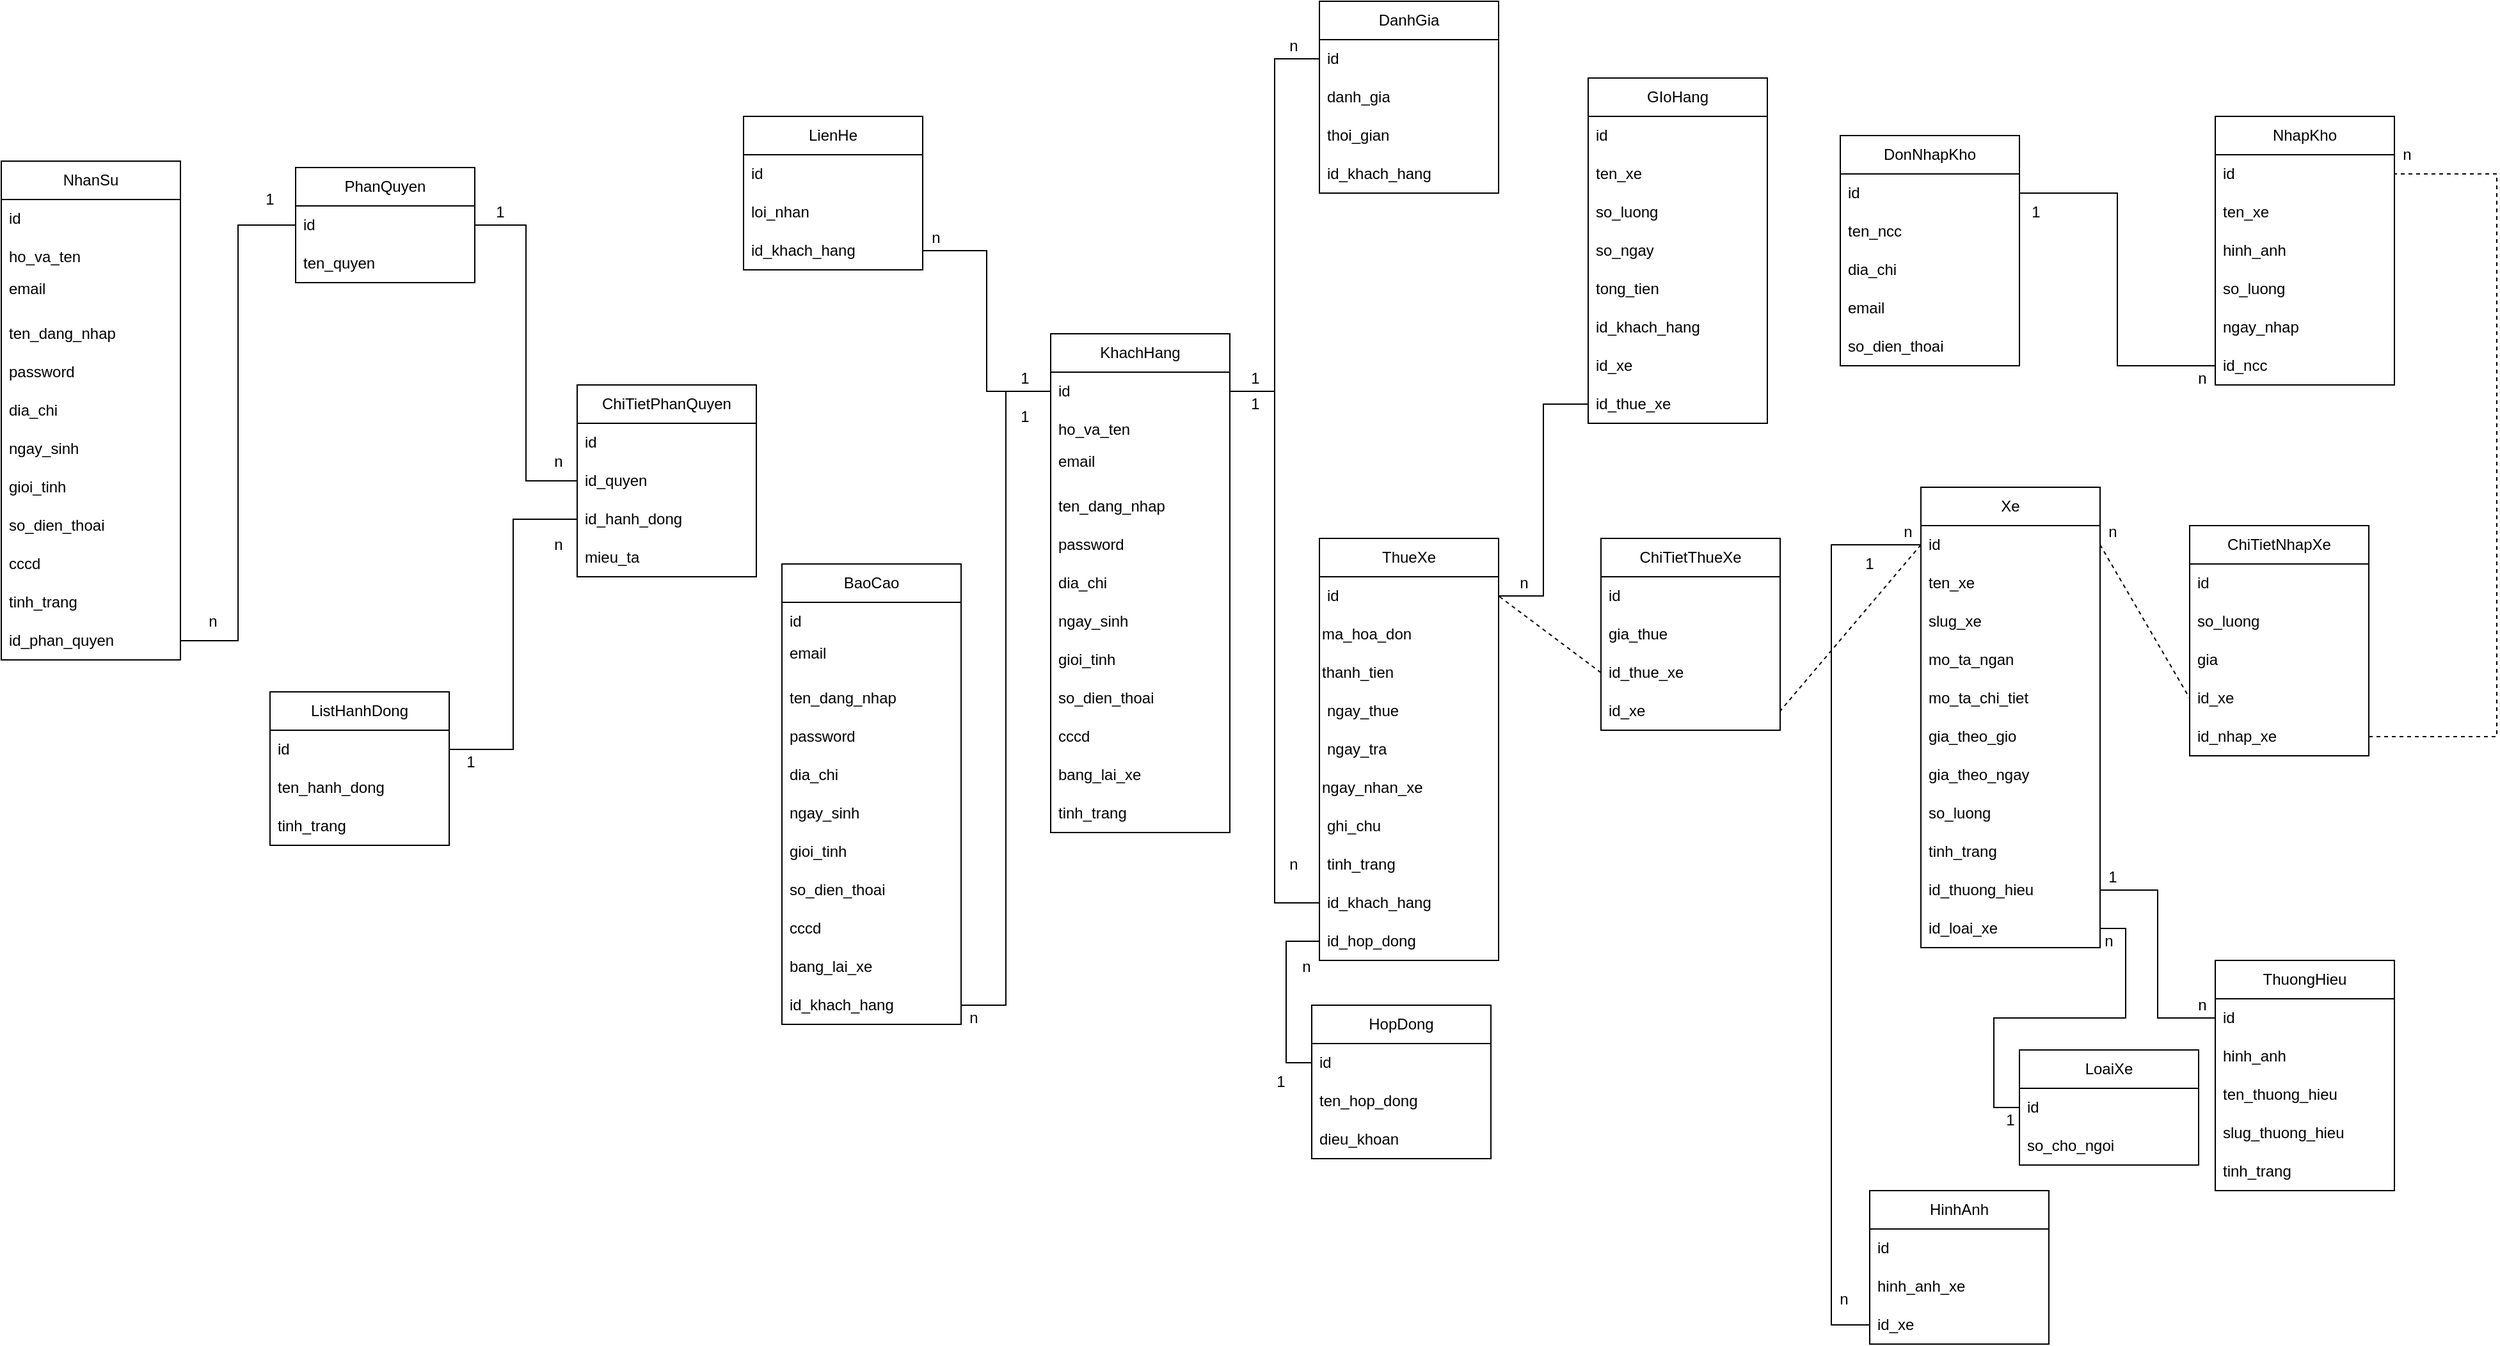 <mxfile version="22.0.0" type="device">
  <diagram name="Page-1" id="PThb6om9Ce-DBLPTSB-A">
    <mxGraphModel dx="2217" dy="1952" grid="1" gridSize="10" guides="1" tooltips="1" connect="1" arrows="1" fold="1" page="1" pageScale="1" pageWidth="827" pageHeight="1169" math="0" shadow="0">
      <root>
        <object label="" id="0">
          <mxCell />
        </object>
        <mxCell id="1" parent="0" />
        <mxCell id="SgUlAlZ0Vp_eeC4mZ5EL-1" value="KhachHang" style="swimlane;fontStyle=0;childLayout=stackLayout;horizontal=1;startSize=30;horizontalStack=0;resizeParent=1;resizeParentMax=0;resizeLast=0;collapsible=1;marginBottom=0;whiteSpace=wrap;html=1;" parent="1" vertex="1">
          <mxGeometry x="70" y="80" width="140" height="390" as="geometry" />
        </mxCell>
        <mxCell id="SgUlAlZ0Vp_eeC4mZ5EL-2" value="id" style="text;strokeColor=none;fillColor=none;align=left;verticalAlign=middle;spacingLeft=4;spacingRight=4;overflow=hidden;points=[[0,0.5],[1,0.5]];portConstraint=eastwest;rotatable=0;whiteSpace=wrap;html=1;" parent="SgUlAlZ0Vp_eeC4mZ5EL-1" vertex="1">
          <mxGeometry y="30" width="140" height="30" as="geometry" />
        </mxCell>
        <mxCell id="gSfcGbpLoJz8RItjw_al-9" value="ho_va_ten" style="text;strokeColor=none;fillColor=none;align=left;verticalAlign=middle;spacingLeft=4;spacingRight=4;overflow=hidden;points=[[0,0.5],[1,0.5]];portConstraint=eastwest;rotatable=0;whiteSpace=wrap;html=1;" parent="SgUlAlZ0Vp_eeC4mZ5EL-1" vertex="1">
          <mxGeometry y="60" width="140" height="30" as="geometry" />
        </mxCell>
        <mxCell id="SgUlAlZ0Vp_eeC4mZ5EL-3" value="email&lt;span style=&quot;white-space: pre;&quot;&gt;&#x9;&lt;/span&gt;&lt;br&gt;&lt;br&gt;" style="text;strokeColor=none;fillColor=none;align=left;verticalAlign=middle;spacingLeft=4;spacingRight=4;overflow=hidden;points=[[0,0.5],[1,0.5]];portConstraint=eastwest;rotatable=0;whiteSpace=wrap;html=1;" parent="SgUlAlZ0Vp_eeC4mZ5EL-1" vertex="1">
          <mxGeometry y="90" width="140" height="30" as="geometry" />
        </mxCell>
        <mxCell id="SgUlAlZ0Vp_eeC4mZ5EL-6" value="ten_dang_nhap" style="text;strokeColor=none;fillColor=none;align=left;verticalAlign=middle;spacingLeft=4;spacingRight=4;overflow=hidden;points=[[0,0.5],[1,0.5]];portConstraint=eastwest;rotatable=0;whiteSpace=wrap;html=1;" parent="SgUlAlZ0Vp_eeC4mZ5EL-1" vertex="1">
          <mxGeometry y="120" width="140" height="30" as="geometry" />
        </mxCell>
        <mxCell id="SgUlAlZ0Vp_eeC4mZ5EL-4" value="password" style="text;strokeColor=none;fillColor=none;align=left;verticalAlign=middle;spacingLeft=4;spacingRight=4;overflow=hidden;points=[[0,0.5],[1,0.5]];portConstraint=eastwest;rotatable=0;whiteSpace=wrap;html=1;" parent="SgUlAlZ0Vp_eeC4mZ5EL-1" vertex="1">
          <mxGeometry y="150" width="140" height="30" as="geometry" />
        </mxCell>
        <mxCell id="SgUlAlZ0Vp_eeC4mZ5EL-13" value="dia_chi" style="text;strokeColor=none;fillColor=none;align=left;verticalAlign=middle;spacingLeft=4;spacingRight=4;overflow=hidden;points=[[0,0.5],[1,0.5]];portConstraint=eastwest;rotatable=0;whiteSpace=wrap;html=1;" parent="SgUlAlZ0Vp_eeC4mZ5EL-1" vertex="1">
          <mxGeometry y="180" width="140" height="30" as="geometry" />
        </mxCell>
        <mxCell id="SgUlAlZ0Vp_eeC4mZ5EL-15" value="ngay_sinh" style="text;strokeColor=none;fillColor=none;align=left;verticalAlign=middle;spacingLeft=4;spacingRight=4;overflow=hidden;points=[[0,0.5],[1,0.5]];portConstraint=eastwest;rotatable=0;whiteSpace=wrap;html=1;" parent="SgUlAlZ0Vp_eeC4mZ5EL-1" vertex="1">
          <mxGeometry y="210" width="140" height="30" as="geometry" />
        </mxCell>
        <mxCell id="SgUlAlZ0Vp_eeC4mZ5EL-14" value="gioi_tinh" style="text;strokeColor=none;fillColor=none;align=left;verticalAlign=middle;spacingLeft=4;spacingRight=4;overflow=hidden;points=[[0,0.5],[1,0.5]];portConstraint=eastwest;rotatable=0;whiteSpace=wrap;html=1;" parent="SgUlAlZ0Vp_eeC4mZ5EL-1" vertex="1">
          <mxGeometry y="240" width="140" height="30" as="geometry" />
        </mxCell>
        <mxCell id="SgUlAlZ0Vp_eeC4mZ5EL-16" value="so_dien_thoai" style="text;strokeColor=none;fillColor=none;align=left;verticalAlign=middle;spacingLeft=4;spacingRight=4;overflow=hidden;points=[[0,0.5],[1,0.5]];portConstraint=eastwest;rotatable=0;whiteSpace=wrap;html=1;" parent="SgUlAlZ0Vp_eeC4mZ5EL-1" vertex="1">
          <mxGeometry y="270" width="140" height="30" as="geometry" />
        </mxCell>
        <mxCell id="SgUlAlZ0Vp_eeC4mZ5EL-17" value="cccd" style="text;strokeColor=none;fillColor=none;align=left;verticalAlign=middle;spacingLeft=4;spacingRight=4;overflow=hidden;points=[[0,0.5],[1,0.5]];portConstraint=eastwest;rotatable=0;whiteSpace=wrap;html=1;" parent="SgUlAlZ0Vp_eeC4mZ5EL-1" vertex="1">
          <mxGeometry y="300" width="140" height="30" as="geometry" />
        </mxCell>
        <mxCell id="SgUlAlZ0Vp_eeC4mZ5EL-18" value="bang_lai_xe" style="text;strokeColor=none;fillColor=none;align=left;verticalAlign=middle;spacingLeft=4;spacingRight=4;overflow=hidden;points=[[0,0.5],[1,0.5]];portConstraint=eastwest;rotatable=0;whiteSpace=wrap;html=1;" parent="SgUlAlZ0Vp_eeC4mZ5EL-1" vertex="1">
          <mxGeometry y="330" width="140" height="30" as="geometry" />
        </mxCell>
        <mxCell id="SgUlAlZ0Vp_eeC4mZ5EL-200" value="tinh_trang" style="text;strokeColor=none;fillColor=none;align=left;verticalAlign=middle;spacingLeft=4;spacingRight=4;overflow=hidden;points=[[0,0.5],[1,0.5]];portConstraint=eastwest;rotatable=0;whiteSpace=wrap;html=1;" parent="SgUlAlZ0Vp_eeC4mZ5EL-1" vertex="1">
          <mxGeometry y="360" width="140" height="30" as="geometry" />
        </mxCell>
        <mxCell id="SgUlAlZ0Vp_eeC4mZ5EL-20" value="ThuongHieu" style="swimlane;fontStyle=0;childLayout=stackLayout;horizontal=1;startSize=30;horizontalStack=0;resizeParent=1;resizeParentMax=0;resizeLast=0;collapsible=1;marginBottom=0;whiteSpace=wrap;html=1;" parent="1" vertex="1">
          <mxGeometry x="980" y="570" width="140" height="180" as="geometry" />
        </mxCell>
        <mxCell id="SgUlAlZ0Vp_eeC4mZ5EL-21" value="id" style="text;strokeColor=none;fillColor=none;align=left;verticalAlign=middle;spacingLeft=4;spacingRight=4;overflow=hidden;points=[[0,0.5],[1,0.5]];portConstraint=eastwest;rotatable=0;whiteSpace=wrap;html=1;" parent="SgUlAlZ0Vp_eeC4mZ5EL-20" vertex="1">
          <mxGeometry y="30" width="140" height="30" as="geometry" />
        </mxCell>
        <mxCell id="SgUlAlZ0Vp_eeC4mZ5EL-54" value="hinh_anh" style="text;strokeColor=none;fillColor=none;align=left;verticalAlign=middle;spacingLeft=4;spacingRight=4;overflow=hidden;points=[[0,0.5],[1,0.5]];portConstraint=eastwest;rotatable=0;whiteSpace=wrap;html=1;" parent="SgUlAlZ0Vp_eeC4mZ5EL-20" vertex="1">
          <mxGeometry y="60" width="140" height="30" as="geometry" />
        </mxCell>
        <mxCell id="SgUlAlZ0Vp_eeC4mZ5EL-22" value="ten_thuong_hieu" style="text;strokeColor=none;fillColor=none;align=left;verticalAlign=middle;spacingLeft=4;spacingRight=4;overflow=hidden;points=[[0,0.5],[1,0.5]];portConstraint=eastwest;rotatable=0;whiteSpace=wrap;html=1;" parent="SgUlAlZ0Vp_eeC4mZ5EL-20" vertex="1">
          <mxGeometry y="90" width="140" height="30" as="geometry" />
        </mxCell>
        <mxCell id="SgUlAlZ0Vp_eeC4mZ5EL-23" value="slug_thuong_hieu" style="text;strokeColor=none;fillColor=none;align=left;verticalAlign=middle;spacingLeft=4;spacingRight=4;overflow=hidden;points=[[0,0.5],[1,0.5]];portConstraint=eastwest;rotatable=0;whiteSpace=wrap;html=1;" parent="SgUlAlZ0Vp_eeC4mZ5EL-20" vertex="1">
          <mxGeometry y="120" width="140" height="30" as="geometry" />
        </mxCell>
        <mxCell id="SgUlAlZ0Vp_eeC4mZ5EL-25" value="tinh_trang" style="text;strokeColor=none;fillColor=none;align=left;verticalAlign=middle;spacingLeft=4;spacingRight=4;overflow=hidden;points=[[0,0.5],[1,0.5]];portConstraint=eastwest;rotatable=0;whiteSpace=wrap;html=1;" parent="SgUlAlZ0Vp_eeC4mZ5EL-20" vertex="1">
          <mxGeometry y="150" width="140" height="30" as="geometry" />
        </mxCell>
        <mxCell id="SgUlAlZ0Vp_eeC4mZ5EL-26" value="LoaiXe" style="swimlane;fontStyle=0;childLayout=stackLayout;horizontal=1;startSize=30;horizontalStack=0;resizeParent=1;resizeParentMax=0;resizeLast=0;collapsible=1;marginBottom=0;whiteSpace=wrap;html=1;" parent="1" vertex="1">
          <mxGeometry x="827" y="640" width="140" height="90" as="geometry" />
        </mxCell>
        <mxCell id="SgUlAlZ0Vp_eeC4mZ5EL-27" value="id" style="text;strokeColor=none;fillColor=none;align=left;verticalAlign=middle;spacingLeft=4;spacingRight=4;overflow=hidden;points=[[0,0.5],[1,0.5]];portConstraint=eastwest;rotatable=0;whiteSpace=wrap;html=1;" parent="SgUlAlZ0Vp_eeC4mZ5EL-26" vertex="1">
          <mxGeometry y="30" width="140" height="30" as="geometry" />
        </mxCell>
        <mxCell id="SgUlAlZ0Vp_eeC4mZ5EL-28" value="so_cho_ngoi" style="text;strokeColor=none;fillColor=none;align=left;verticalAlign=middle;spacingLeft=4;spacingRight=4;overflow=hidden;points=[[0,0.5],[1,0.5]];portConstraint=eastwest;rotatable=0;whiteSpace=wrap;html=1;" parent="SgUlAlZ0Vp_eeC4mZ5EL-26" vertex="1">
          <mxGeometry y="60" width="140" height="30" as="geometry" />
        </mxCell>
        <mxCell id="SgUlAlZ0Vp_eeC4mZ5EL-31" value="Xe" style="swimlane;fontStyle=0;childLayout=stackLayout;horizontal=1;startSize=30;horizontalStack=0;resizeParent=1;resizeParentMax=0;resizeLast=0;collapsible=1;marginBottom=0;whiteSpace=wrap;html=1;" parent="1" vertex="1">
          <mxGeometry x="750" y="200" width="140" height="360" as="geometry" />
        </mxCell>
        <mxCell id="SgUlAlZ0Vp_eeC4mZ5EL-32" value="id" style="text;strokeColor=none;fillColor=none;align=left;verticalAlign=middle;spacingLeft=4;spacingRight=4;overflow=hidden;points=[[0,0.5],[1,0.5]];portConstraint=eastwest;rotatable=0;whiteSpace=wrap;html=1;" parent="SgUlAlZ0Vp_eeC4mZ5EL-31" vertex="1">
          <mxGeometry y="30" width="140" height="30" as="geometry" />
        </mxCell>
        <mxCell id="SgUlAlZ0Vp_eeC4mZ5EL-33" value="ten_xe" style="text;strokeColor=none;fillColor=none;align=left;verticalAlign=middle;spacingLeft=4;spacingRight=4;overflow=hidden;points=[[0,0.5],[1,0.5]];portConstraint=eastwest;rotatable=0;whiteSpace=wrap;html=1;" parent="SgUlAlZ0Vp_eeC4mZ5EL-31" vertex="1">
          <mxGeometry y="60" width="140" height="30" as="geometry" />
        </mxCell>
        <mxCell id="SgUlAlZ0Vp_eeC4mZ5EL-34" value="slug_xe" style="text;strokeColor=none;fillColor=none;align=left;verticalAlign=middle;spacingLeft=4;spacingRight=4;overflow=hidden;points=[[0,0.5],[1,0.5]];portConstraint=eastwest;rotatable=0;whiteSpace=wrap;html=1;" parent="SgUlAlZ0Vp_eeC4mZ5EL-31" vertex="1">
          <mxGeometry y="90" width="140" height="30" as="geometry" />
        </mxCell>
        <mxCell id="SgUlAlZ0Vp_eeC4mZ5EL-36" value="mo_ta_ngan" style="text;strokeColor=none;fillColor=none;align=left;verticalAlign=middle;spacingLeft=4;spacingRight=4;overflow=hidden;points=[[0,0.5],[1,0.5]];portConstraint=eastwest;rotatable=0;whiteSpace=wrap;html=1;" parent="SgUlAlZ0Vp_eeC4mZ5EL-31" vertex="1">
          <mxGeometry y="120" width="140" height="30" as="geometry" />
        </mxCell>
        <mxCell id="SgUlAlZ0Vp_eeC4mZ5EL-37" value="mo_ta_chi_tiet" style="text;strokeColor=none;fillColor=none;align=left;verticalAlign=middle;spacingLeft=4;spacingRight=4;overflow=hidden;points=[[0,0.5],[1,0.5]];portConstraint=eastwest;rotatable=0;whiteSpace=wrap;html=1;" parent="SgUlAlZ0Vp_eeC4mZ5EL-31" vertex="1">
          <mxGeometry y="150" width="140" height="30" as="geometry" />
        </mxCell>
        <mxCell id="SgUlAlZ0Vp_eeC4mZ5EL-38" value="gia_theo_gio" style="text;strokeColor=none;fillColor=none;align=left;verticalAlign=middle;spacingLeft=4;spacingRight=4;overflow=hidden;points=[[0,0.5],[1,0.5]];portConstraint=eastwest;rotatable=0;whiteSpace=wrap;html=1;" parent="SgUlAlZ0Vp_eeC4mZ5EL-31" vertex="1">
          <mxGeometry y="180" width="140" height="30" as="geometry" />
        </mxCell>
        <mxCell id="SgUlAlZ0Vp_eeC4mZ5EL-39" value="gia_theo_ngay" style="text;strokeColor=none;fillColor=none;align=left;verticalAlign=middle;spacingLeft=4;spacingRight=4;overflow=hidden;points=[[0,0.5],[1,0.5]];portConstraint=eastwest;rotatable=0;whiteSpace=wrap;html=1;" parent="SgUlAlZ0Vp_eeC4mZ5EL-31" vertex="1">
          <mxGeometry y="210" width="140" height="30" as="geometry" />
        </mxCell>
        <mxCell id="SgUlAlZ0Vp_eeC4mZ5EL-69" value="so_luong" style="text;strokeColor=none;fillColor=none;align=left;verticalAlign=middle;spacingLeft=4;spacingRight=4;overflow=hidden;points=[[0,0.5],[1,0.5]];portConstraint=eastwest;rotatable=0;whiteSpace=wrap;html=1;" parent="SgUlAlZ0Vp_eeC4mZ5EL-31" vertex="1">
          <mxGeometry y="240" width="140" height="30" as="geometry" />
        </mxCell>
        <mxCell id="SgUlAlZ0Vp_eeC4mZ5EL-40" value="tinh_trang" style="text;strokeColor=none;fillColor=none;align=left;verticalAlign=middle;spacingLeft=4;spacingRight=4;overflow=hidden;points=[[0,0.5],[1,0.5]];portConstraint=eastwest;rotatable=0;whiteSpace=wrap;html=1;" parent="SgUlAlZ0Vp_eeC4mZ5EL-31" vertex="1">
          <mxGeometry y="270" width="140" height="30" as="geometry" />
        </mxCell>
        <mxCell id="SgUlAlZ0Vp_eeC4mZ5EL-41" value="id_thuong_hieu" style="text;strokeColor=none;fillColor=none;align=left;verticalAlign=middle;spacingLeft=4;spacingRight=4;overflow=hidden;points=[[0,0.5],[1,0.5]];portConstraint=eastwest;rotatable=0;whiteSpace=wrap;html=1;" parent="SgUlAlZ0Vp_eeC4mZ5EL-31" vertex="1">
          <mxGeometry y="300" width="140" height="30" as="geometry" />
        </mxCell>
        <mxCell id="SgUlAlZ0Vp_eeC4mZ5EL-42" value="id_loai_xe" style="text;strokeColor=none;fillColor=none;align=left;verticalAlign=middle;spacingLeft=4;spacingRight=4;overflow=hidden;points=[[0,0.5],[1,0.5]];portConstraint=eastwest;rotatable=0;whiteSpace=wrap;html=1;" parent="SgUlAlZ0Vp_eeC4mZ5EL-31" vertex="1">
          <mxGeometry y="330" width="140" height="30" as="geometry" />
        </mxCell>
        <mxCell id="SgUlAlZ0Vp_eeC4mZ5EL-47" style="edgeStyle=orthogonalEdgeStyle;rounded=0;orthogonalLoop=1;jettySize=auto;html=1;entryX=0;entryY=0.5;entryDx=0;entryDy=0;endArrow=none;endFill=0;" parent="1" source="SgUlAlZ0Vp_eeC4mZ5EL-41" target="SgUlAlZ0Vp_eeC4mZ5EL-21" edge="1">
          <mxGeometry relative="1" as="geometry" />
        </mxCell>
        <mxCell id="SgUlAlZ0Vp_eeC4mZ5EL-49" style="edgeStyle=orthogonalEdgeStyle;rounded=0;orthogonalLoop=1;jettySize=auto;html=1;entryX=0;entryY=0.5;entryDx=0;entryDy=0;endArrow=none;endFill=0;" parent="1" source="SgUlAlZ0Vp_eeC4mZ5EL-42" target="SgUlAlZ0Vp_eeC4mZ5EL-27" edge="1">
          <mxGeometry relative="1" as="geometry" />
        </mxCell>
        <mxCell id="SgUlAlZ0Vp_eeC4mZ5EL-50" value="HinhAnh" style="swimlane;fontStyle=0;childLayout=stackLayout;horizontal=1;startSize=30;horizontalStack=0;resizeParent=1;resizeParentMax=0;resizeLast=0;collapsible=1;marginBottom=0;whiteSpace=wrap;html=1;" parent="1" vertex="1">
          <mxGeometry x="710" y="750" width="140" height="120" as="geometry" />
        </mxCell>
        <mxCell id="SgUlAlZ0Vp_eeC4mZ5EL-51" value="id" style="text;strokeColor=none;fillColor=none;align=left;verticalAlign=middle;spacingLeft=4;spacingRight=4;overflow=hidden;points=[[0,0.5],[1,0.5]];portConstraint=eastwest;rotatable=0;whiteSpace=wrap;html=1;" parent="SgUlAlZ0Vp_eeC4mZ5EL-50" vertex="1">
          <mxGeometry y="30" width="140" height="30" as="geometry" />
        </mxCell>
        <mxCell id="SgUlAlZ0Vp_eeC4mZ5EL-52" value="hinh_anh_xe" style="text;strokeColor=none;fillColor=none;align=left;verticalAlign=middle;spacingLeft=4;spacingRight=4;overflow=hidden;points=[[0,0.5],[1,0.5]];portConstraint=eastwest;rotatable=0;whiteSpace=wrap;html=1;" parent="SgUlAlZ0Vp_eeC4mZ5EL-50" vertex="1">
          <mxGeometry y="60" width="140" height="30" as="geometry" />
        </mxCell>
        <mxCell id="SgUlAlZ0Vp_eeC4mZ5EL-201" value="id_xe" style="text;strokeColor=none;fillColor=none;align=left;verticalAlign=middle;spacingLeft=4;spacingRight=4;overflow=hidden;points=[[0,0.5],[1,0.5]];portConstraint=eastwest;rotatable=0;whiteSpace=wrap;html=1;" parent="SgUlAlZ0Vp_eeC4mZ5EL-50" vertex="1">
          <mxGeometry y="90" width="140" height="30" as="geometry" />
        </mxCell>
        <mxCell id="SgUlAlZ0Vp_eeC4mZ5EL-70" value="DonNhapKho" style="swimlane;fontStyle=0;childLayout=stackLayout;horizontal=1;startSize=30;horizontalStack=0;resizeParent=1;resizeParentMax=0;resizeLast=0;collapsible=1;marginBottom=0;whiteSpace=wrap;html=1;" parent="1" vertex="1">
          <mxGeometry x="687" y="-75" width="140" height="180" as="geometry" />
        </mxCell>
        <mxCell id="SgUlAlZ0Vp_eeC4mZ5EL-71" value="id" style="text;strokeColor=none;fillColor=none;align=left;verticalAlign=middle;spacingLeft=4;spacingRight=4;overflow=hidden;points=[[0,0.5],[1,0.5]];portConstraint=eastwest;rotatable=0;whiteSpace=wrap;html=1;" parent="SgUlAlZ0Vp_eeC4mZ5EL-70" vertex="1">
          <mxGeometry y="30" width="140" height="30" as="geometry" />
        </mxCell>
        <mxCell id="SgUlAlZ0Vp_eeC4mZ5EL-72" value="ten_ncc" style="text;strokeColor=none;fillColor=none;align=left;verticalAlign=middle;spacingLeft=4;spacingRight=4;overflow=hidden;points=[[0,0.5],[1,0.5]];portConstraint=eastwest;rotatable=0;whiteSpace=wrap;html=1;" parent="SgUlAlZ0Vp_eeC4mZ5EL-70" vertex="1">
          <mxGeometry y="60" width="140" height="30" as="geometry" />
        </mxCell>
        <mxCell id="SgUlAlZ0Vp_eeC4mZ5EL-73" value="dia_chi" style="text;strokeColor=none;fillColor=none;align=left;verticalAlign=middle;spacingLeft=4;spacingRight=4;overflow=hidden;points=[[0,0.5],[1,0.5]];portConstraint=eastwest;rotatable=0;whiteSpace=wrap;html=1;" parent="SgUlAlZ0Vp_eeC4mZ5EL-70" vertex="1">
          <mxGeometry y="90" width="140" height="30" as="geometry" />
        </mxCell>
        <mxCell id="SgUlAlZ0Vp_eeC4mZ5EL-74" value="email" style="text;strokeColor=none;fillColor=none;align=left;verticalAlign=middle;spacingLeft=4;spacingRight=4;overflow=hidden;points=[[0,0.5],[1,0.5]];portConstraint=eastwest;rotatable=0;whiteSpace=wrap;html=1;" parent="SgUlAlZ0Vp_eeC4mZ5EL-70" vertex="1">
          <mxGeometry y="120" width="140" height="30" as="geometry" />
        </mxCell>
        <mxCell id="SgUlAlZ0Vp_eeC4mZ5EL-75" value="so_dien_thoai" style="text;strokeColor=none;fillColor=none;align=left;verticalAlign=middle;spacingLeft=4;spacingRight=4;overflow=hidden;points=[[0,0.5],[1,0.5]];portConstraint=eastwest;rotatable=0;whiteSpace=wrap;html=1;" parent="SgUlAlZ0Vp_eeC4mZ5EL-70" vertex="1">
          <mxGeometry y="150" width="140" height="30" as="geometry" />
        </mxCell>
        <mxCell id="SgUlAlZ0Vp_eeC4mZ5EL-76" value="NhapKho" style="swimlane;fontStyle=0;childLayout=stackLayout;horizontal=1;startSize=30;horizontalStack=0;resizeParent=1;resizeParentMax=0;resizeLast=0;collapsible=1;marginBottom=0;whiteSpace=wrap;html=1;" parent="1" vertex="1">
          <mxGeometry x="980" y="-90" width="140" height="210" as="geometry" />
        </mxCell>
        <mxCell id="SgUlAlZ0Vp_eeC4mZ5EL-77" value="id" style="text;strokeColor=none;fillColor=none;align=left;verticalAlign=middle;spacingLeft=4;spacingRight=4;overflow=hidden;points=[[0,0.5],[1,0.5]];portConstraint=eastwest;rotatable=0;whiteSpace=wrap;html=1;" parent="SgUlAlZ0Vp_eeC4mZ5EL-76" vertex="1">
          <mxGeometry y="30" width="140" height="30" as="geometry" />
        </mxCell>
        <mxCell id="SgUlAlZ0Vp_eeC4mZ5EL-78" value="ten_xe" style="text;strokeColor=none;fillColor=none;align=left;verticalAlign=middle;spacingLeft=4;spacingRight=4;overflow=hidden;points=[[0,0.5],[1,0.5]];portConstraint=eastwest;rotatable=0;whiteSpace=wrap;html=1;" parent="SgUlAlZ0Vp_eeC4mZ5EL-76" vertex="1">
          <mxGeometry y="60" width="140" height="30" as="geometry" />
        </mxCell>
        <mxCell id="SgUlAlZ0Vp_eeC4mZ5EL-79" value="hinh_anh" style="text;strokeColor=none;fillColor=none;align=left;verticalAlign=middle;spacingLeft=4;spacingRight=4;overflow=hidden;points=[[0,0.5],[1,0.5]];portConstraint=eastwest;rotatable=0;whiteSpace=wrap;html=1;" parent="SgUlAlZ0Vp_eeC4mZ5EL-76" vertex="1">
          <mxGeometry y="90" width="140" height="30" as="geometry" />
        </mxCell>
        <mxCell id="SgUlAlZ0Vp_eeC4mZ5EL-80" value="so_luong" style="text;strokeColor=none;fillColor=none;align=left;verticalAlign=middle;spacingLeft=4;spacingRight=4;overflow=hidden;points=[[0,0.5],[1,0.5]];portConstraint=eastwest;rotatable=0;whiteSpace=wrap;html=1;" parent="SgUlAlZ0Vp_eeC4mZ5EL-76" vertex="1">
          <mxGeometry y="120" width="140" height="30" as="geometry" />
        </mxCell>
        <mxCell id="SgUlAlZ0Vp_eeC4mZ5EL-81" value="ngay_nhap" style="text;strokeColor=none;fillColor=none;align=left;verticalAlign=middle;spacingLeft=4;spacingRight=4;overflow=hidden;points=[[0,0.5],[1,0.5]];portConstraint=eastwest;rotatable=0;whiteSpace=wrap;html=1;" parent="SgUlAlZ0Vp_eeC4mZ5EL-76" vertex="1">
          <mxGeometry y="150" width="140" height="30" as="geometry" />
        </mxCell>
        <mxCell id="SgUlAlZ0Vp_eeC4mZ5EL-82" value="id_ncc" style="text;strokeColor=none;fillColor=none;align=left;verticalAlign=middle;spacingLeft=4;spacingRight=4;overflow=hidden;points=[[0,0.5],[1,0.5]];portConstraint=eastwest;rotatable=0;whiteSpace=wrap;html=1;" parent="SgUlAlZ0Vp_eeC4mZ5EL-76" vertex="1">
          <mxGeometry y="180" width="140" height="30" as="geometry" />
        </mxCell>
        <mxCell id="SgUlAlZ0Vp_eeC4mZ5EL-83" style="edgeStyle=orthogonalEdgeStyle;rounded=0;orthogonalLoop=1;jettySize=auto;html=1;entryX=0;entryY=0.5;entryDx=0;entryDy=0;endArrow=none;endFill=0;" parent="1" source="SgUlAlZ0Vp_eeC4mZ5EL-71" target="SgUlAlZ0Vp_eeC4mZ5EL-82" edge="1">
          <mxGeometry relative="1" as="geometry" />
        </mxCell>
        <mxCell id="SgUlAlZ0Vp_eeC4mZ5EL-88" value="ChiTietNhapXe" style="swimlane;fontStyle=0;childLayout=stackLayout;horizontal=1;startSize=30;horizontalStack=0;resizeParent=1;resizeParentMax=0;resizeLast=0;collapsible=1;marginBottom=0;whiteSpace=wrap;html=1;" parent="1" vertex="1">
          <mxGeometry x="960" y="230" width="140" height="180" as="geometry" />
        </mxCell>
        <mxCell id="SgUlAlZ0Vp_eeC4mZ5EL-89" value="id" style="text;strokeColor=none;fillColor=none;align=left;verticalAlign=middle;spacingLeft=4;spacingRight=4;overflow=hidden;points=[[0,0.5],[1,0.5]];portConstraint=eastwest;rotatable=0;whiteSpace=wrap;html=1;" parent="SgUlAlZ0Vp_eeC4mZ5EL-88" vertex="1">
          <mxGeometry y="30" width="140" height="30" as="geometry" />
        </mxCell>
        <mxCell id="SgUlAlZ0Vp_eeC4mZ5EL-92" value="so_luong" style="text;strokeColor=none;fillColor=none;align=left;verticalAlign=middle;spacingLeft=4;spacingRight=4;overflow=hidden;points=[[0,0.5],[1,0.5]];portConstraint=eastwest;rotatable=0;whiteSpace=wrap;html=1;" parent="SgUlAlZ0Vp_eeC4mZ5EL-88" vertex="1">
          <mxGeometry y="60" width="140" height="30" as="geometry" />
        </mxCell>
        <mxCell id="SgUlAlZ0Vp_eeC4mZ5EL-93" value="gia" style="text;strokeColor=none;fillColor=none;align=left;verticalAlign=middle;spacingLeft=4;spacingRight=4;overflow=hidden;points=[[0,0.5],[1,0.5]];portConstraint=eastwest;rotatable=0;whiteSpace=wrap;html=1;" parent="SgUlAlZ0Vp_eeC4mZ5EL-88" vertex="1">
          <mxGeometry y="90" width="140" height="30" as="geometry" />
        </mxCell>
        <mxCell id="SgUlAlZ0Vp_eeC4mZ5EL-91" value="id_xe" style="text;strokeColor=none;fillColor=none;align=left;verticalAlign=middle;spacingLeft=4;spacingRight=4;overflow=hidden;points=[[0,0.5],[1,0.5]];portConstraint=eastwest;rotatable=0;whiteSpace=wrap;html=1;" parent="SgUlAlZ0Vp_eeC4mZ5EL-88" vertex="1">
          <mxGeometry y="120" width="140" height="30" as="geometry" />
        </mxCell>
        <mxCell id="SgUlAlZ0Vp_eeC4mZ5EL-90" value="id_nhap_xe" style="text;strokeColor=none;fillColor=none;align=left;verticalAlign=middle;spacingLeft=4;spacingRight=4;overflow=hidden;points=[[0,0.5],[1,0.5]];portConstraint=eastwest;rotatable=0;whiteSpace=wrap;html=1;" parent="SgUlAlZ0Vp_eeC4mZ5EL-88" vertex="1">
          <mxGeometry y="150" width="140" height="30" as="geometry" />
        </mxCell>
        <mxCell id="SgUlAlZ0Vp_eeC4mZ5EL-116" value="ThueXe" style="swimlane;fontStyle=0;childLayout=stackLayout;horizontal=1;startSize=30;horizontalStack=0;resizeParent=1;resizeParentMax=0;resizeLast=0;collapsible=1;marginBottom=0;whiteSpace=wrap;html=1;align=center;" parent="1" vertex="1">
          <mxGeometry x="280" y="240" width="140" height="330" as="geometry" />
        </mxCell>
        <mxCell id="SgUlAlZ0Vp_eeC4mZ5EL-117" value="id" style="text;strokeColor=none;fillColor=none;align=left;verticalAlign=middle;spacingLeft=4;spacingRight=4;overflow=hidden;points=[[0,0.5],[1,0.5]];portConstraint=eastwest;rotatable=0;whiteSpace=wrap;html=1;" parent="SgUlAlZ0Vp_eeC4mZ5EL-116" vertex="1">
          <mxGeometry y="30" width="140" height="30" as="geometry" />
        </mxCell>
        <mxCell id="o0Lnt1ZBrcXbcP8R6JOO-40" value="ma_hoa_don" style="text;html=1;strokeColor=none;fillColor=none;align=left;verticalAlign=middle;whiteSpace=wrap;rounded=0;" vertex="1" parent="SgUlAlZ0Vp_eeC4mZ5EL-116">
          <mxGeometry y="60" width="140" height="30" as="geometry" />
        </mxCell>
        <mxCell id="o0Lnt1ZBrcXbcP8R6JOO-41" value="thanh_tien" style="text;html=1;strokeColor=none;fillColor=none;align=left;verticalAlign=middle;whiteSpace=wrap;rounded=0;" vertex="1" parent="SgUlAlZ0Vp_eeC4mZ5EL-116">
          <mxGeometry y="90" width="140" height="30" as="geometry" />
        </mxCell>
        <mxCell id="SgUlAlZ0Vp_eeC4mZ5EL-119" value="ngay_thue" style="text;strokeColor=none;fillColor=none;align=left;verticalAlign=middle;spacingLeft=4;spacingRight=4;overflow=hidden;points=[[0,0.5],[1,0.5]];portConstraint=eastwest;rotatable=0;whiteSpace=wrap;html=1;" parent="SgUlAlZ0Vp_eeC4mZ5EL-116" vertex="1">
          <mxGeometry y="120" width="140" height="30" as="geometry" />
        </mxCell>
        <mxCell id="SgUlAlZ0Vp_eeC4mZ5EL-120" value="ngay_tra" style="text;strokeColor=none;fillColor=none;align=left;verticalAlign=middle;spacingLeft=4;spacingRight=4;overflow=hidden;points=[[0,0.5],[1,0.5]];portConstraint=eastwest;rotatable=0;whiteSpace=wrap;html=1;" parent="SgUlAlZ0Vp_eeC4mZ5EL-116" vertex="1">
          <mxGeometry y="150" width="140" height="30" as="geometry" />
        </mxCell>
        <mxCell id="o0Lnt1ZBrcXbcP8R6JOO-42" value="ngay_nhan_xe" style="text;html=1;strokeColor=none;fillColor=none;align=left;verticalAlign=middle;whiteSpace=wrap;rounded=0;" vertex="1" parent="SgUlAlZ0Vp_eeC4mZ5EL-116">
          <mxGeometry y="180" width="140" height="30" as="geometry" />
        </mxCell>
        <mxCell id="SgUlAlZ0Vp_eeC4mZ5EL-121" value="ghi_chu" style="text;strokeColor=none;fillColor=none;align=left;verticalAlign=middle;spacingLeft=4;spacingRight=4;overflow=hidden;points=[[0,0.5],[1,0.5]];portConstraint=eastwest;rotatable=0;whiteSpace=wrap;html=1;" parent="SgUlAlZ0Vp_eeC4mZ5EL-116" vertex="1">
          <mxGeometry y="210" width="140" height="30" as="geometry" />
        </mxCell>
        <mxCell id="SgUlAlZ0Vp_eeC4mZ5EL-122" value="tinh_trang" style="text;strokeColor=none;fillColor=none;align=left;verticalAlign=middle;spacingLeft=4;spacingRight=4;overflow=hidden;points=[[0,0.5],[1,0.5]];portConstraint=eastwest;rotatable=0;whiteSpace=wrap;html=1;" parent="SgUlAlZ0Vp_eeC4mZ5EL-116" vertex="1">
          <mxGeometry y="240" width="140" height="30" as="geometry" />
        </mxCell>
        <mxCell id="SgUlAlZ0Vp_eeC4mZ5EL-127" value="id_khach_hang" style="text;strokeColor=none;fillColor=none;align=left;verticalAlign=middle;spacingLeft=4;spacingRight=4;overflow=hidden;points=[[0,0.5],[1,0.5]];portConstraint=eastwest;rotatable=0;whiteSpace=wrap;html=1;" parent="SgUlAlZ0Vp_eeC4mZ5EL-116" vertex="1">
          <mxGeometry y="270" width="140" height="30" as="geometry" />
        </mxCell>
        <mxCell id="SgUlAlZ0Vp_eeC4mZ5EL-141" value="id_hop_dong" style="text;strokeColor=none;fillColor=none;align=left;verticalAlign=middle;spacingLeft=4;spacingRight=4;overflow=hidden;points=[[0,0.5],[1,0.5]];portConstraint=eastwest;rotatable=0;whiteSpace=wrap;html=1;" parent="SgUlAlZ0Vp_eeC4mZ5EL-116" vertex="1">
          <mxGeometry y="300" width="140" height="30" as="geometry" />
        </mxCell>
        <mxCell id="SgUlAlZ0Vp_eeC4mZ5EL-128" style="edgeStyle=orthogonalEdgeStyle;rounded=0;orthogonalLoop=1;jettySize=auto;html=1;entryX=0;entryY=0.5;entryDx=0;entryDy=0;endArrow=none;endFill=0;" parent="1" source="SgUlAlZ0Vp_eeC4mZ5EL-2" target="SgUlAlZ0Vp_eeC4mZ5EL-127" edge="1">
          <mxGeometry relative="1" as="geometry" />
        </mxCell>
        <mxCell id="SgUlAlZ0Vp_eeC4mZ5EL-129" value="ChiTietThueXe" style="swimlane;fontStyle=0;childLayout=stackLayout;horizontal=1;startSize=30;horizontalStack=0;resizeParent=1;resizeParentMax=0;resizeLast=0;collapsible=1;marginBottom=0;whiteSpace=wrap;html=1;" parent="1" vertex="1">
          <mxGeometry x="500" y="240" width="140" height="150" as="geometry" />
        </mxCell>
        <mxCell id="SgUlAlZ0Vp_eeC4mZ5EL-130" value="id" style="text;strokeColor=none;fillColor=none;align=left;verticalAlign=middle;spacingLeft=4;spacingRight=4;overflow=hidden;points=[[0,0.5],[1,0.5]];portConstraint=eastwest;rotatable=0;whiteSpace=wrap;html=1;" parent="SgUlAlZ0Vp_eeC4mZ5EL-129" vertex="1">
          <mxGeometry y="30" width="140" height="30" as="geometry" />
        </mxCell>
        <mxCell id="SgUlAlZ0Vp_eeC4mZ5EL-132" value="gia_thue" style="text;strokeColor=none;fillColor=none;align=left;verticalAlign=middle;spacingLeft=4;spacingRight=4;overflow=hidden;points=[[0,0.5],[1,0.5]];portConstraint=eastwest;rotatable=0;whiteSpace=wrap;html=1;" parent="SgUlAlZ0Vp_eeC4mZ5EL-129" vertex="1">
          <mxGeometry y="60" width="140" height="30" as="geometry" />
        </mxCell>
        <mxCell id="SgUlAlZ0Vp_eeC4mZ5EL-133" value="id_thue_xe" style="text;strokeColor=none;fillColor=none;align=left;verticalAlign=middle;spacingLeft=4;spacingRight=4;overflow=hidden;points=[[0,0.5],[1,0.5]];portConstraint=eastwest;rotatable=0;whiteSpace=wrap;html=1;" parent="SgUlAlZ0Vp_eeC4mZ5EL-129" vertex="1">
          <mxGeometry y="90" width="140" height="30" as="geometry" />
        </mxCell>
        <mxCell id="SgUlAlZ0Vp_eeC4mZ5EL-134" value="id_xe" style="text;strokeColor=none;fillColor=none;align=left;verticalAlign=middle;spacingLeft=4;spacingRight=4;overflow=hidden;points=[[0,0.5],[1,0.5]];portConstraint=eastwest;rotatable=0;whiteSpace=wrap;html=1;" parent="SgUlAlZ0Vp_eeC4mZ5EL-129" vertex="1">
          <mxGeometry y="120" width="140" height="30" as="geometry" />
        </mxCell>
        <mxCell id="SgUlAlZ0Vp_eeC4mZ5EL-145" value="DanhGia" style="swimlane;fontStyle=0;childLayout=stackLayout;horizontal=1;startSize=30;horizontalStack=0;resizeParent=1;resizeParentMax=0;resizeLast=0;collapsible=1;marginBottom=0;whiteSpace=wrap;html=1;" parent="1" vertex="1">
          <mxGeometry x="280" y="-180" width="140" height="150" as="geometry" />
        </mxCell>
        <mxCell id="SgUlAlZ0Vp_eeC4mZ5EL-146" value="id" style="text;strokeColor=none;fillColor=none;align=left;verticalAlign=middle;spacingLeft=4;spacingRight=4;overflow=hidden;points=[[0,0.5],[1,0.5]];portConstraint=eastwest;rotatable=0;whiteSpace=wrap;html=1;" parent="SgUlAlZ0Vp_eeC4mZ5EL-145" vertex="1">
          <mxGeometry y="30" width="140" height="30" as="geometry" />
        </mxCell>
        <mxCell id="SgUlAlZ0Vp_eeC4mZ5EL-150" value="danh_gia" style="text;strokeColor=none;fillColor=none;align=left;verticalAlign=middle;spacingLeft=4;spacingRight=4;overflow=hidden;points=[[0,0.5],[1,0.5]];portConstraint=eastwest;rotatable=0;whiteSpace=wrap;html=1;" parent="SgUlAlZ0Vp_eeC4mZ5EL-145" vertex="1">
          <mxGeometry y="60" width="140" height="30" as="geometry" />
        </mxCell>
        <mxCell id="SgUlAlZ0Vp_eeC4mZ5EL-151" value="thoi_gian" style="text;strokeColor=none;fillColor=none;align=left;verticalAlign=middle;spacingLeft=4;spacingRight=4;overflow=hidden;points=[[0,0.5],[1,0.5]];portConstraint=eastwest;rotatable=0;whiteSpace=wrap;html=1;" parent="SgUlAlZ0Vp_eeC4mZ5EL-145" vertex="1">
          <mxGeometry y="90" width="140" height="30" as="geometry" />
        </mxCell>
        <mxCell id="SgUlAlZ0Vp_eeC4mZ5EL-156" value="id_khach_hang" style="text;strokeColor=none;fillColor=none;align=left;verticalAlign=middle;spacingLeft=4;spacingRight=4;overflow=hidden;points=[[0,0.5],[1,0.5]];portConstraint=eastwest;rotatable=0;whiteSpace=wrap;html=1;" parent="SgUlAlZ0Vp_eeC4mZ5EL-145" vertex="1">
          <mxGeometry y="120" width="140" height="30" as="geometry" />
        </mxCell>
        <mxCell id="SgUlAlZ0Vp_eeC4mZ5EL-157" value="BaoCao" style="swimlane;fontStyle=0;childLayout=stackLayout;horizontal=1;startSize=30;horizontalStack=0;resizeParent=1;resizeParentMax=0;resizeLast=0;collapsible=1;marginBottom=0;whiteSpace=wrap;html=1;" parent="1" vertex="1">
          <mxGeometry x="-140" y="260" width="140" height="360" as="geometry" />
        </mxCell>
        <mxCell id="SgUlAlZ0Vp_eeC4mZ5EL-158" value="id" style="text;strokeColor=none;fillColor=none;align=left;verticalAlign=middle;spacingLeft=4;spacingRight=4;overflow=hidden;points=[[0,0.5],[1,0.5]];portConstraint=eastwest;rotatable=0;whiteSpace=wrap;html=1;" parent="SgUlAlZ0Vp_eeC4mZ5EL-157" vertex="1">
          <mxGeometry y="30" width="140" height="30" as="geometry" />
        </mxCell>
        <mxCell id="SgUlAlZ0Vp_eeC4mZ5EL-159" value="email&lt;span style=&quot;white-space: pre;&quot;&gt;&#x9;&lt;/span&gt;&lt;br&gt;&lt;br&gt;" style="text;strokeColor=none;fillColor=none;align=left;verticalAlign=middle;spacingLeft=4;spacingRight=4;overflow=hidden;points=[[0,0.5],[1,0.5]];portConstraint=eastwest;rotatable=0;whiteSpace=wrap;html=1;" parent="SgUlAlZ0Vp_eeC4mZ5EL-157" vertex="1">
          <mxGeometry y="60" width="140" height="30" as="geometry" />
        </mxCell>
        <mxCell id="SgUlAlZ0Vp_eeC4mZ5EL-160" value="ten_dang_nhap" style="text;strokeColor=none;fillColor=none;align=left;verticalAlign=middle;spacingLeft=4;spacingRight=4;overflow=hidden;points=[[0,0.5],[1,0.5]];portConstraint=eastwest;rotatable=0;whiteSpace=wrap;html=1;" parent="SgUlAlZ0Vp_eeC4mZ5EL-157" vertex="1">
          <mxGeometry y="90" width="140" height="30" as="geometry" />
        </mxCell>
        <mxCell id="SgUlAlZ0Vp_eeC4mZ5EL-161" value="password" style="text;strokeColor=none;fillColor=none;align=left;verticalAlign=middle;spacingLeft=4;spacingRight=4;overflow=hidden;points=[[0,0.5],[1,0.5]];portConstraint=eastwest;rotatable=0;whiteSpace=wrap;html=1;" parent="SgUlAlZ0Vp_eeC4mZ5EL-157" vertex="1">
          <mxGeometry y="120" width="140" height="30" as="geometry" />
        </mxCell>
        <mxCell id="SgUlAlZ0Vp_eeC4mZ5EL-162" value="dia_chi" style="text;strokeColor=none;fillColor=none;align=left;verticalAlign=middle;spacingLeft=4;spacingRight=4;overflow=hidden;points=[[0,0.5],[1,0.5]];portConstraint=eastwest;rotatable=0;whiteSpace=wrap;html=1;" parent="SgUlAlZ0Vp_eeC4mZ5EL-157" vertex="1">
          <mxGeometry y="150" width="140" height="30" as="geometry" />
        </mxCell>
        <mxCell id="SgUlAlZ0Vp_eeC4mZ5EL-163" value="ngay_sinh" style="text;strokeColor=none;fillColor=none;align=left;verticalAlign=middle;spacingLeft=4;spacingRight=4;overflow=hidden;points=[[0,0.5],[1,0.5]];portConstraint=eastwest;rotatable=0;whiteSpace=wrap;html=1;" parent="SgUlAlZ0Vp_eeC4mZ5EL-157" vertex="1">
          <mxGeometry y="180" width="140" height="30" as="geometry" />
        </mxCell>
        <mxCell id="SgUlAlZ0Vp_eeC4mZ5EL-164" value="gioi_tinh" style="text;strokeColor=none;fillColor=none;align=left;verticalAlign=middle;spacingLeft=4;spacingRight=4;overflow=hidden;points=[[0,0.5],[1,0.5]];portConstraint=eastwest;rotatable=0;whiteSpace=wrap;html=1;" parent="SgUlAlZ0Vp_eeC4mZ5EL-157" vertex="1">
          <mxGeometry y="210" width="140" height="30" as="geometry" />
        </mxCell>
        <mxCell id="SgUlAlZ0Vp_eeC4mZ5EL-165" value="so_dien_thoai" style="text;strokeColor=none;fillColor=none;align=left;verticalAlign=middle;spacingLeft=4;spacingRight=4;overflow=hidden;points=[[0,0.5],[1,0.5]];portConstraint=eastwest;rotatable=0;whiteSpace=wrap;html=1;" parent="SgUlAlZ0Vp_eeC4mZ5EL-157" vertex="1">
          <mxGeometry y="240" width="140" height="30" as="geometry" />
        </mxCell>
        <mxCell id="SgUlAlZ0Vp_eeC4mZ5EL-166" value="cccd" style="text;strokeColor=none;fillColor=none;align=left;verticalAlign=middle;spacingLeft=4;spacingRight=4;overflow=hidden;points=[[0,0.5],[1,0.5]];portConstraint=eastwest;rotatable=0;whiteSpace=wrap;html=1;" parent="SgUlAlZ0Vp_eeC4mZ5EL-157" vertex="1">
          <mxGeometry y="270" width="140" height="30" as="geometry" />
        </mxCell>
        <mxCell id="SgUlAlZ0Vp_eeC4mZ5EL-167" value="bang_lai_xe" style="text;strokeColor=none;fillColor=none;align=left;verticalAlign=middle;spacingLeft=4;spacingRight=4;overflow=hidden;points=[[0,0.5],[1,0.5]];portConstraint=eastwest;rotatable=0;whiteSpace=wrap;html=1;" parent="SgUlAlZ0Vp_eeC4mZ5EL-157" vertex="1">
          <mxGeometry y="300" width="140" height="30" as="geometry" />
        </mxCell>
        <mxCell id="SgUlAlZ0Vp_eeC4mZ5EL-170" value="id_khach_hang" style="text;strokeColor=none;fillColor=none;align=left;verticalAlign=middle;spacingLeft=4;spacingRight=4;overflow=hidden;points=[[0,0.5],[1,0.5]];portConstraint=eastwest;rotatable=0;whiteSpace=wrap;html=1;" parent="SgUlAlZ0Vp_eeC4mZ5EL-157" vertex="1">
          <mxGeometry y="330" width="140" height="30" as="geometry" />
        </mxCell>
        <mxCell id="SgUlAlZ0Vp_eeC4mZ5EL-173" style="edgeStyle=orthogonalEdgeStyle;rounded=0;orthogonalLoop=1;jettySize=auto;html=1;entryX=1;entryY=0.5;entryDx=0;entryDy=0;endArrow=none;endFill=0;" parent="1" source="SgUlAlZ0Vp_eeC4mZ5EL-2" target="SgUlAlZ0Vp_eeC4mZ5EL-170" edge="1">
          <mxGeometry relative="1" as="geometry" />
        </mxCell>
        <mxCell id="SgUlAlZ0Vp_eeC4mZ5EL-174" style="edgeStyle=orthogonalEdgeStyle;rounded=0;orthogonalLoop=1;jettySize=auto;html=1;entryX=0;entryY=0.5;entryDx=0;entryDy=0;endArrow=none;endFill=0;" parent="1" source="SgUlAlZ0Vp_eeC4mZ5EL-2" target="SgUlAlZ0Vp_eeC4mZ5EL-146" edge="1">
          <mxGeometry relative="1" as="geometry" />
        </mxCell>
        <mxCell id="SgUlAlZ0Vp_eeC4mZ5EL-175" value="1" style="text;html=1;strokeColor=none;fillColor=none;align=center;verticalAlign=middle;whiteSpace=wrap;rounded=0;" parent="1" vertex="1">
          <mxGeometry x="20" y="100" width="60" height="30" as="geometry" />
        </mxCell>
        <mxCell id="SgUlAlZ0Vp_eeC4mZ5EL-176" value="n" style="text;html=1;strokeColor=none;fillColor=none;align=center;verticalAlign=middle;whiteSpace=wrap;rounded=0;" parent="1" vertex="1">
          <mxGeometry x="-20" y="600" width="60" height="30" as="geometry" />
        </mxCell>
        <mxCell id="SgUlAlZ0Vp_eeC4mZ5EL-177" value="1" style="text;html=1;strokeColor=none;fillColor=none;align=center;verticalAlign=middle;whiteSpace=wrap;rounded=0;" parent="1" vertex="1">
          <mxGeometry x="200" y="100" width="60" height="30" as="geometry" />
        </mxCell>
        <mxCell id="SgUlAlZ0Vp_eeC4mZ5EL-178" value="n" style="text;html=1;strokeColor=none;fillColor=none;align=center;verticalAlign=middle;whiteSpace=wrap;rounded=0;" parent="1" vertex="1">
          <mxGeometry x="230" y="-160" width="60" height="30" as="geometry" />
        </mxCell>
        <mxCell id="SgUlAlZ0Vp_eeC4mZ5EL-179" value="1" style="text;html=1;strokeColor=none;fillColor=none;align=center;verticalAlign=middle;whiteSpace=wrap;rounded=0;" parent="1" vertex="1">
          <mxGeometry x="200" y="120" width="60" height="30" as="geometry" />
        </mxCell>
        <mxCell id="SgUlAlZ0Vp_eeC4mZ5EL-180" value="n" style="text;html=1;strokeColor=none;fillColor=none;align=center;verticalAlign=middle;whiteSpace=wrap;rounded=0;" parent="1" vertex="1">
          <mxGeometry x="230" y="480" width="60" height="30" as="geometry" />
        </mxCell>
        <mxCell id="SgUlAlZ0Vp_eeC4mZ5EL-182" value="" style="endArrow=none;dashed=1;html=1;rounded=0;entryX=1;entryY=0.5;entryDx=0;entryDy=0;exitX=0;exitY=0.5;exitDx=0;exitDy=0;" parent="1" source="SgUlAlZ0Vp_eeC4mZ5EL-133" target="SgUlAlZ0Vp_eeC4mZ5EL-117" edge="1">
          <mxGeometry width="50" height="50" relative="1" as="geometry">
            <mxPoint x="480" y="300" as="sourcePoint" />
            <mxPoint x="530" y="250" as="targetPoint" />
          </mxGeometry>
        </mxCell>
        <mxCell id="SgUlAlZ0Vp_eeC4mZ5EL-184" value="" style="endArrow=none;dashed=1;html=1;rounded=0;entryX=1;entryY=0.5;entryDx=0;entryDy=0;exitX=0;exitY=0.5;exitDx=0;exitDy=0;" parent="1" source="SgUlAlZ0Vp_eeC4mZ5EL-32" target="SgUlAlZ0Vp_eeC4mZ5EL-134" edge="1">
          <mxGeometry width="50" height="50" relative="1" as="geometry">
            <mxPoint x="510" y="355" as="sourcePoint" />
            <mxPoint x="430" y="295" as="targetPoint" />
          </mxGeometry>
        </mxCell>
        <mxCell id="SgUlAlZ0Vp_eeC4mZ5EL-185" value="n" style="text;html=1;strokeColor=none;fillColor=none;align=center;verticalAlign=middle;whiteSpace=wrap;rounded=0;" parent="1" vertex="1">
          <mxGeometry x="410" y="260" width="60" height="30" as="geometry" />
        </mxCell>
        <mxCell id="SgUlAlZ0Vp_eeC4mZ5EL-186" value="n" style="text;html=1;strokeColor=none;fillColor=none;align=center;verticalAlign=middle;whiteSpace=wrap;rounded=0;" parent="1" vertex="1">
          <mxGeometry x="710" y="220" width="60" height="30" as="geometry" />
        </mxCell>
        <mxCell id="SgUlAlZ0Vp_eeC4mZ5EL-187" value="1" style="text;html=1;strokeColor=none;fillColor=none;align=center;verticalAlign=middle;whiteSpace=wrap;rounded=0;" parent="1" vertex="1">
          <mxGeometry x="680" y="245" width="60" height="30" as="geometry" />
        </mxCell>
        <mxCell id="SgUlAlZ0Vp_eeC4mZ5EL-188" value="n" style="text;html=1;strokeColor=none;fillColor=none;align=center;verticalAlign=middle;whiteSpace=wrap;rounded=0;" parent="1" vertex="1">
          <mxGeometry x="660" y="820" width="60" height="30" as="geometry" />
        </mxCell>
        <mxCell id="SgUlAlZ0Vp_eeC4mZ5EL-189" value="n" style="text;html=1;strokeColor=none;fillColor=none;align=center;verticalAlign=middle;whiteSpace=wrap;rounded=0;" parent="1" vertex="1">
          <mxGeometry x="867" y="540" width="60" height="30" as="geometry" />
        </mxCell>
        <mxCell id="SgUlAlZ0Vp_eeC4mZ5EL-190" value="1" style="text;html=1;strokeColor=none;fillColor=none;align=center;verticalAlign=middle;whiteSpace=wrap;rounded=0;" parent="1" vertex="1">
          <mxGeometry x="790" y="680" width="60" height="30" as="geometry" />
        </mxCell>
        <mxCell id="SgUlAlZ0Vp_eeC4mZ5EL-191" value="1" style="text;html=1;strokeColor=none;fillColor=none;align=center;verticalAlign=middle;whiteSpace=wrap;rounded=0;" parent="1" vertex="1">
          <mxGeometry x="870" y="490" width="60" height="30" as="geometry" />
        </mxCell>
        <mxCell id="SgUlAlZ0Vp_eeC4mZ5EL-192" value="n" style="text;html=1;strokeColor=none;fillColor=none;align=center;verticalAlign=middle;whiteSpace=wrap;rounded=0;" parent="1" vertex="1">
          <mxGeometry x="940" y="590" width="60" height="30" as="geometry" />
        </mxCell>
        <mxCell id="SgUlAlZ0Vp_eeC4mZ5EL-193" value="" style="endArrow=none;dashed=1;html=1;rounded=0;exitX=1;exitY=0.5;exitDx=0;exitDy=0;entryX=0;entryY=0.5;entryDx=0;entryDy=0;" parent="1" source="SgUlAlZ0Vp_eeC4mZ5EL-32" target="SgUlAlZ0Vp_eeC4mZ5EL-91" edge="1">
          <mxGeometry width="50" height="50" relative="1" as="geometry">
            <mxPoint x="930" y="190" as="sourcePoint" />
            <mxPoint x="980" y="140" as="targetPoint" />
          </mxGeometry>
        </mxCell>
        <mxCell id="SgUlAlZ0Vp_eeC4mZ5EL-194" value="" style="endArrow=none;dashed=1;html=1;rounded=0;exitX=1;exitY=0.5;exitDx=0;exitDy=0;entryX=1;entryY=0.5;entryDx=0;entryDy=0;" parent="1" source="SgUlAlZ0Vp_eeC4mZ5EL-90" target="SgUlAlZ0Vp_eeC4mZ5EL-77" edge="1">
          <mxGeometry width="50" height="50" relative="1" as="geometry">
            <mxPoint x="1240" y="240" as="sourcePoint" />
            <mxPoint x="1310" y="360" as="targetPoint" />
            <Array as="points">
              <mxPoint x="1200" y="395" />
              <mxPoint x="1200" y="-45" />
            </Array>
          </mxGeometry>
        </mxCell>
        <mxCell id="SgUlAlZ0Vp_eeC4mZ5EL-195" value="1" style="text;html=1;strokeColor=none;fillColor=none;align=center;verticalAlign=middle;whiteSpace=wrap;rounded=0;" parent="1" vertex="1">
          <mxGeometry x="810" y="-30" width="60" height="30" as="geometry" />
        </mxCell>
        <mxCell id="SgUlAlZ0Vp_eeC4mZ5EL-197" value="n" style="text;html=1;strokeColor=none;fillColor=none;align=center;verticalAlign=middle;whiteSpace=wrap;rounded=0;" parent="1" vertex="1">
          <mxGeometry x="940" y="100" width="60" height="30" as="geometry" />
        </mxCell>
        <mxCell id="SgUlAlZ0Vp_eeC4mZ5EL-198" value="n" style="text;html=1;strokeColor=none;fillColor=none;align=center;verticalAlign=middle;whiteSpace=wrap;rounded=0;" parent="1" vertex="1">
          <mxGeometry x="870" y="220" width="60" height="30" as="geometry" />
        </mxCell>
        <mxCell id="SgUlAlZ0Vp_eeC4mZ5EL-199" value="n" style="text;html=1;strokeColor=none;fillColor=none;align=center;verticalAlign=middle;whiteSpace=wrap;rounded=0;" parent="1" vertex="1">
          <mxGeometry x="1100" y="-75" width="60" height="30" as="geometry" />
        </mxCell>
        <mxCell id="SgUlAlZ0Vp_eeC4mZ5EL-203" style="edgeStyle=orthogonalEdgeStyle;rounded=0;orthogonalLoop=1;jettySize=auto;html=1;entryX=0;entryY=0.5;entryDx=0;entryDy=0;endArrow=none;endFill=0;" parent="1" source="SgUlAlZ0Vp_eeC4mZ5EL-32" target="SgUlAlZ0Vp_eeC4mZ5EL-201" edge="1">
          <mxGeometry relative="1" as="geometry">
            <Array as="points">
              <mxPoint x="680" y="245" />
              <mxPoint x="680" y="855" />
            </Array>
          </mxGeometry>
        </mxCell>
        <mxCell id="gSfcGbpLoJz8RItjw_al-1" value="HopDong" style="swimlane;fontStyle=0;childLayout=stackLayout;horizontal=1;startSize=30;horizontalStack=0;resizeParent=1;resizeParentMax=0;resizeLast=0;collapsible=1;marginBottom=0;whiteSpace=wrap;html=1;" parent="1" vertex="1">
          <mxGeometry x="274" y="605" width="140" height="120" as="geometry" />
        </mxCell>
        <mxCell id="gSfcGbpLoJz8RItjw_al-2" value="id" style="text;strokeColor=none;fillColor=none;align=left;verticalAlign=middle;spacingLeft=4;spacingRight=4;overflow=hidden;points=[[0,0.5],[1,0.5]];portConstraint=eastwest;rotatable=0;whiteSpace=wrap;html=1;" parent="gSfcGbpLoJz8RItjw_al-1" vertex="1">
          <mxGeometry y="30" width="140" height="30" as="geometry" />
        </mxCell>
        <mxCell id="gSfcGbpLoJz8RItjw_al-3" value="ten_hop_dong" style="text;strokeColor=none;fillColor=none;align=left;verticalAlign=middle;spacingLeft=4;spacingRight=4;overflow=hidden;points=[[0,0.5],[1,0.5]];portConstraint=eastwest;rotatable=0;whiteSpace=wrap;html=1;" parent="gSfcGbpLoJz8RItjw_al-1" vertex="1">
          <mxGeometry y="60" width="140" height="30" as="geometry" />
        </mxCell>
        <mxCell id="gSfcGbpLoJz8RItjw_al-4" value="dieu_khoan" style="text;strokeColor=none;fillColor=none;align=left;verticalAlign=middle;spacingLeft=4;spacingRight=4;overflow=hidden;points=[[0,0.5],[1,0.5]];portConstraint=eastwest;rotatable=0;whiteSpace=wrap;html=1;" parent="gSfcGbpLoJz8RItjw_al-1" vertex="1">
          <mxGeometry y="90" width="140" height="30" as="geometry" />
        </mxCell>
        <mxCell id="gSfcGbpLoJz8RItjw_al-6" style="edgeStyle=orthogonalEdgeStyle;rounded=0;orthogonalLoop=1;jettySize=auto;html=1;entryX=0;entryY=0.5;entryDx=0;entryDy=0;endArrow=none;endFill=0;" parent="1" source="SgUlAlZ0Vp_eeC4mZ5EL-141" target="gSfcGbpLoJz8RItjw_al-2" edge="1">
          <mxGeometry relative="1" as="geometry" />
        </mxCell>
        <mxCell id="gSfcGbpLoJz8RItjw_al-7" value="n" style="text;html=1;strokeColor=none;fillColor=none;align=center;verticalAlign=middle;whiteSpace=wrap;rounded=0;" parent="1" vertex="1">
          <mxGeometry x="240" y="560" width="60" height="30" as="geometry" />
        </mxCell>
        <mxCell id="gSfcGbpLoJz8RItjw_al-8" value="1" style="text;html=1;strokeColor=none;fillColor=none;align=center;verticalAlign=middle;whiteSpace=wrap;rounded=0;" parent="1" vertex="1">
          <mxGeometry x="220" y="650" width="60" height="30" as="geometry" />
        </mxCell>
        <mxCell id="0QfH656f00tHSRAfMnxO-1" value="LienHe" style="swimlane;fontStyle=0;childLayout=stackLayout;horizontal=1;startSize=30;horizontalStack=0;resizeParent=1;resizeParentMax=0;resizeLast=0;collapsible=1;marginBottom=0;whiteSpace=wrap;html=1;" parent="1" vertex="1">
          <mxGeometry x="-170" y="-90" width="140" height="120" as="geometry" />
        </mxCell>
        <mxCell id="0QfH656f00tHSRAfMnxO-2" value="id" style="text;strokeColor=none;fillColor=none;align=left;verticalAlign=middle;spacingLeft=4;spacingRight=4;overflow=hidden;points=[[0,0.5],[1,0.5]];portConstraint=eastwest;rotatable=0;whiteSpace=wrap;html=1;" parent="0QfH656f00tHSRAfMnxO-1" vertex="1">
          <mxGeometry y="30" width="140" height="30" as="geometry" />
        </mxCell>
        <mxCell id="0QfH656f00tHSRAfMnxO-3" value="loi_nhan" style="text;strokeColor=none;fillColor=none;align=left;verticalAlign=middle;spacingLeft=4;spacingRight=4;overflow=hidden;points=[[0,0.5],[1,0.5]];portConstraint=eastwest;rotatable=0;whiteSpace=wrap;html=1;" parent="0QfH656f00tHSRAfMnxO-1" vertex="1">
          <mxGeometry y="60" width="140" height="30" as="geometry" />
        </mxCell>
        <mxCell id="0QfH656f00tHSRAfMnxO-4" value="id_khach_hang" style="text;strokeColor=none;fillColor=none;align=left;verticalAlign=middle;spacingLeft=4;spacingRight=4;overflow=hidden;points=[[0,0.5],[1,0.5]];portConstraint=eastwest;rotatable=0;whiteSpace=wrap;html=1;" parent="0QfH656f00tHSRAfMnxO-1" vertex="1">
          <mxGeometry y="90" width="140" height="30" as="geometry" />
        </mxCell>
        <mxCell id="0QfH656f00tHSRAfMnxO-5" style="edgeStyle=orthogonalEdgeStyle;rounded=0;orthogonalLoop=1;jettySize=auto;html=1;endArrow=none;endFill=0;" parent="1" source="0QfH656f00tHSRAfMnxO-4" target="SgUlAlZ0Vp_eeC4mZ5EL-2" edge="1">
          <mxGeometry relative="1" as="geometry" />
        </mxCell>
        <mxCell id="0QfH656f00tHSRAfMnxO-6" value="1" style="text;html=1;strokeColor=none;fillColor=none;align=center;verticalAlign=middle;whiteSpace=wrap;rounded=0;" parent="1" vertex="1">
          <mxGeometry x="20" y="130" width="60" height="30" as="geometry" />
        </mxCell>
        <mxCell id="0QfH656f00tHSRAfMnxO-7" value="n" style="text;html=1;align=center;verticalAlign=middle;resizable=0;points=[];autosize=1;strokeColor=none;fillColor=none;" parent="1" vertex="1">
          <mxGeometry x="-35" y="-10" width="30" height="30" as="geometry" />
        </mxCell>
        <mxCell id="0QfH656f00tHSRAfMnxO-9" value="NhanSu" style="swimlane;fontStyle=0;childLayout=stackLayout;horizontal=1;startSize=30;horizontalStack=0;resizeParent=1;resizeParentMax=0;resizeLast=0;collapsible=1;marginBottom=0;whiteSpace=wrap;html=1;" parent="1" vertex="1">
          <mxGeometry x="-750" y="-55" width="140" height="390" as="geometry" />
        </mxCell>
        <mxCell id="0QfH656f00tHSRAfMnxO-10" value="id" style="text;strokeColor=none;fillColor=none;align=left;verticalAlign=middle;spacingLeft=4;spacingRight=4;overflow=hidden;points=[[0,0.5],[1,0.5]];portConstraint=eastwest;rotatable=0;whiteSpace=wrap;html=1;" parent="0QfH656f00tHSRAfMnxO-9" vertex="1">
          <mxGeometry y="30" width="140" height="30" as="geometry" />
        </mxCell>
        <mxCell id="0QfH656f00tHSRAfMnxO-11" value="ho_va_ten" style="text;strokeColor=none;fillColor=none;align=left;verticalAlign=middle;spacingLeft=4;spacingRight=4;overflow=hidden;points=[[0,0.5],[1,0.5]];portConstraint=eastwest;rotatable=0;whiteSpace=wrap;html=1;" parent="0QfH656f00tHSRAfMnxO-9" vertex="1">
          <mxGeometry y="60" width="140" height="30" as="geometry" />
        </mxCell>
        <mxCell id="0QfH656f00tHSRAfMnxO-12" value="email&lt;span style=&quot;white-space: pre;&quot;&gt;&#x9;&lt;/span&gt;&lt;br&gt;&lt;br&gt;" style="text;strokeColor=none;fillColor=none;align=left;verticalAlign=middle;spacingLeft=4;spacingRight=4;overflow=hidden;points=[[0,0.5],[1,0.5]];portConstraint=eastwest;rotatable=0;whiteSpace=wrap;html=1;" parent="0QfH656f00tHSRAfMnxO-9" vertex="1">
          <mxGeometry y="90" width="140" height="30" as="geometry" />
        </mxCell>
        <mxCell id="0QfH656f00tHSRAfMnxO-13" value="ten_dang_nhap" style="text;strokeColor=none;fillColor=none;align=left;verticalAlign=middle;spacingLeft=4;spacingRight=4;overflow=hidden;points=[[0,0.5],[1,0.5]];portConstraint=eastwest;rotatable=0;whiteSpace=wrap;html=1;" parent="0QfH656f00tHSRAfMnxO-9" vertex="1">
          <mxGeometry y="120" width="140" height="30" as="geometry" />
        </mxCell>
        <mxCell id="0QfH656f00tHSRAfMnxO-14" value="password" style="text;strokeColor=none;fillColor=none;align=left;verticalAlign=middle;spacingLeft=4;spacingRight=4;overflow=hidden;points=[[0,0.5],[1,0.5]];portConstraint=eastwest;rotatable=0;whiteSpace=wrap;html=1;" parent="0QfH656f00tHSRAfMnxO-9" vertex="1">
          <mxGeometry y="150" width="140" height="30" as="geometry" />
        </mxCell>
        <mxCell id="0QfH656f00tHSRAfMnxO-15" value="dia_chi" style="text;strokeColor=none;fillColor=none;align=left;verticalAlign=middle;spacingLeft=4;spacingRight=4;overflow=hidden;points=[[0,0.5],[1,0.5]];portConstraint=eastwest;rotatable=0;whiteSpace=wrap;html=1;" parent="0QfH656f00tHSRAfMnxO-9" vertex="1">
          <mxGeometry y="180" width="140" height="30" as="geometry" />
        </mxCell>
        <mxCell id="0QfH656f00tHSRAfMnxO-16" value="ngay_sinh" style="text;strokeColor=none;fillColor=none;align=left;verticalAlign=middle;spacingLeft=4;spacingRight=4;overflow=hidden;points=[[0,0.5],[1,0.5]];portConstraint=eastwest;rotatable=0;whiteSpace=wrap;html=1;" parent="0QfH656f00tHSRAfMnxO-9" vertex="1">
          <mxGeometry y="210" width="140" height="30" as="geometry" />
        </mxCell>
        <mxCell id="0QfH656f00tHSRAfMnxO-17" value="gioi_tinh" style="text;strokeColor=none;fillColor=none;align=left;verticalAlign=middle;spacingLeft=4;spacingRight=4;overflow=hidden;points=[[0,0.5],[1,0.5]];portConstraint=eastwest;rotatable=0;whiteSpace=wrap;html=1;" parent="0QfH656f00tHSRAfMnxO-9" vertex="1">
          <mxGeometry y="240" width="140" height="30" as="geometry" />
        </mxCell>
        <mxCell id="0QfH656f00tHSRAfMnxO-18" value="so_dien_thoai" style="text;strokeColor=none;fillColor=none;align=left;verticalAlign=middle;spacingLeft=4;spacingRight=4;overflow=hidden;points=[[0,0.5],[1,0.5]];portConstraint=eastwest;rotatable=0;whiteSpace=wrap;html=1;" parent="0QfH656f00tHSRAfMnxO-9" vertex="1">
          <mxGeometry y="270" width="140" height="30" as="geometry" />
        </mxCell>
        <mxCell id="0QfH656f00tHSRAfMnxO-19" value="cccd" style="text;strokeColor=none;fillColor=none;align=left;verticalAlign=middle;spacingLeft=4;spacingRight=4;overflow=hidden;points=[[0,0.5],[1,0.5]];portConstraint=eastwest;rotatable=0;whiteSpace=wrap;html=1;" parent="0QfH656f00tHSRAfMnxO-9" vertex="1">
          <mxGeometry y="300" width="140" height="30" as="geometry" />
        </mxCell>
        <mxCell id="0QfH656f00tHSRAfMnxO-21" value="tinh_trang" style="text;strokeColor=none;fillColor=none;align=left;verticalAlign=middle;spacingLeft=4;spacingRight=4;overflow=hidden;points=[[0,0.5],[1,0.5]];portConstraint=eastwest;rotatable=0;whiteSpace=wrap;html=1;" parent="0QfH656f00tHSRAfMnxO-9" vertex="1">
          <mxGeometry y="330" width="140" height="30" as="geometry" />
        </mxCell>
        <mxCell id="0QfH656f00tHSRAfMnxO-22" value="id_phan_quyen" style="text;strokeColor=none;fillColor=none;align=left;verticalAlign=middle;spacingLeft=4;spacingRight=4;overflow=hidden;points=[[0,0.5],[1,0.5]];portConstraint=eastwest;rotatable=0;whiteSpace=wrap;html=1;" parent="0QfH656f00tHSRAfMnxO-9" vertex="1">
          <mxGeometry y="360" width="140" height="30" as="geometry" />
        </mxCell>
        <mxCell id="kI-lzQYlEaBHm2d50pDu-1" value="PhanQuyen" style="swimlane;fontStyle=0;childLayout=stackLayout;horizontal=1;startSize=30;horizontalStack=0;resizeParent=1;resizeParentMax=0;resizeLast=0;collapsible=1;marginBottom=0;whiteSpace=wrap;html=1;" parent="1" vertex="1">
          <mxGeometry x="-520" y="-50" width="140" height="90" as="geometry" />
        </mxCell>
        <mxCell id="kI-lzQYlEaBHm2d50pDu-2" value="id" style="text;strokeColor=none;fillColor=none;align=left;verticalAlign=middle;spacingLeft=4;spacingRight=4;overflow=hidden;points=[[0,0.5],[1,0.5]];portConstraint=eastwest;rotatable=0;whiteSpace=wrap;html=1;" parent="kI-lzQYlEaBHm2d50pDu-1" vertex="1">
          <mxGeometry y="30" width="140" height="30" as="geometry" />
        </mxCell>
        <mxCell id="kI-lzQYlEaBHm2d50pDu-3" value="ten_quyen" style="text;strokeColor=none;fillColor=none;align=left;verticalAlign=middle;spacingLeft=4;spacingRight=4;overflow=hidden;points=[[0,0.5],[1,0.5]];portConstraint=eastwest;rotatable=0;whiteSpace=wrap;html=1;" parent="kI-lzQYlEaBHm2d50pDu-1" vertex="1">
          <mxGeometry y="60" width="140" height="30" as="geometry" />
        </mxCell>
        <mxCell id="kI-lzQYlEaBHm2d50pDu-6" style="edgeStyle=orthogonalEdgeStyle;rounded=0;orthogonalLoop=1;jettySize=auto;html=1;endArrow=none;endFill=0;" parent="1" source="kI-lzQYlEaBHm2d50pDu-2" target="0QfH656f00tHSRAfMnxO-22" edge="1">
          <mxGeometry relative="1" as="geometry" />
        </mxCell>
        <mxCell id="kI-lzQYlEaBHm2d50pDu-7" value="1" style="text;html=1;strokeColor=none;fillColor=none;align=center;verticalAlign=middle;whiteSpace=wrap;rounded=0;" parent="1" vertex="1">
          <mxGeometry x="-570" y="-40" width="60" height="30" as="geometry" />
        </mxCell>
        <mxCell id="kI-lzQYlEaBHm2d50pDu-8" value="n" style="text;html=1;align=center;verticalAlign=middle;resizable=0;points=[];autosize=1;strokeColor=none;fillColor=none;" parent="1" vertex="1">
          <mxGeometry x="-600" y="290" width="30" height="30" as="geometry" />
        </mxCell>
        <mxCell id="kI-lzQYlEaBHm2d50pDu-9" value="ChiTietPhanQuyen" style="swimlane;fontStyle=0;childLayout=stackLayout;horizontal=1;startSize=30;horizontalStack=0;resizeParent=1;resizeParentMax=0;resizeLast=0;collapsible=1;marginBottom=0;whiteSpace=wrap;html=1;" parent="1" vertex="1">
          <mxGeometry x="-300" y="120" width="140" height="150" as="geometry" />
        </mxCell>
        <mxCell id="kI-lzQYlEaBHm2d50pDu-10" value="id" style="text;strokeColor=none;fillColor=none;align=left;verticalAlign=middle;spacingLeft=4;spacingRight=4;overflow=hidden;points=[[0,0.5],[1,0.5]];portConstraint=eastwest;rotatable=0;whiteSpace=wrap;html=1;" parent="kI-lzQYlEaBHm2d50pDu-9" vertex="1">
          <mxGeometry y="30" width="140" height="30" as="geometry" />
        </mxCell>
        <mxCell id="kI-lzQYlEaBHm2d50pDu-11" value="id_quyen" style="text;strokeColor=none;fillColor=none;align=left;verticalAlign=middle;spacingLeft=4;spacingRight=4;overflow=hidden;points=[[0,0.5],[1,0.5]];portConstraint=eastwest;rotatable=0;whiteSpace=wrap;html=1;" parent="kI-lzQYlEaBHm2d50pDu-9" vertex="1">
          <mxGeometry y="60" width="140" height="30" as="geometry" />
        </mxCell>
        <mxCell id="kI-lzQYlEaBHm2d50pDu-12" value="id_hanh_dong" style="text;strokeColor=none;fillColor=none;align=left;verticalAlign=middle;spacingLeft=4;spacingRight=4;overflow=hidden;points=[[0,0.5],[1,0.5]];portConstraint=eastwest;rotatable=0;whiteSpace=wrap;html=1;" parent="kI-lzQYlEaBHm2d50pDu-9" vertex="1">
          <mxGeometry y="90" width="140" height="30" as="geometry" />
        </mxCell>
        <mxCell id="kI-lzQYlEaBHm2d50pDu-16" value="mieu_ta" style="text;strokeColor=none;fillColor=none;align=left;verticalAlign=middle;spacingLeft=4;spacingRight=4;overflow=hidden;points=[[0,0.5],[1,0.5]];portConstraint=eastwest;rotatable=0;whiteSpace=wrap;html=1;" parent="kI-lzQYlEaBHm2d50pDu-9" vertex="1">
          <mxGeometry y="120" width="140" height="30" as="geometry" />
        </mxCell>
        <mxCell id="kI-lzQYlEaBHm2d50pDu-13" style="edgeStyle=orthogonalEdgeStyle;rounded=0;orthogonalLoop=1;jettySize=auto;html=1;endArrow=none;endFill=0;" parent="1" source="kI-lzQYlEaBHm2d50pDu-2" target="kI-lzQYlEaBHm2d50pDu-11" edge="1">
          <mxGeometry relative="1" as="geometry" />
        </mxCell>
        <mxCell id="kI-lzQYlEaBHm2d50pDu-14" value="1" style="text;html=1;strokeColor=none;fillColor=none;align=center;verticalAlign=middle;whiteSpace=wrap;rounded=0;" parent="1" vertex="1">
          <mxGeometry x="-390" y="-30" width="60" height="30" as="geometry" />
        </mxCell>
        <mxCell id="kI-lzQYlEaBHm2d50pDu-15" value="n" style="text;html=1;align=center;verticalAlign=middle;resizable=0;points=[];autosize=1;strokeColor=none;fillColor=none;" parent="1" vertex="1">
          <mxGeometry x="-330" y="165" width="30" height="30" as="geometry" />
        </mxCell>
        <mxCell id="1BoVs4tMKZZC0BixQOrU-1" value="ListHanhDong" style="swimlane;fontStyle=0;childLayout=stackLayout;horizontal=1;startSize=30;horizontalStack=0;resizeParent=1;resizeParentMax=0;resizeLast=0;collapsible=1;marginBottom=0;whiteSpace=wrap;html=1;" parent="1" vertex="1">
          <mxGeometry x="-540" y="360" width="140" height="120" as="geometry" />
        </mxCell>
        <mxCell id="1BoVs4tMKZZC0BixQOrU-2" value="id" style="text;strokeColor=none;fillColor=none;align=left;verticalAlign=middle;spacingLeft=4;spacingRight=4;overflow=hidden;points=[[0,0.5],[1,0.5]];portConstraint=eastwest;rotatable=0;whiteSpace=wrap;html=1;" parent="1BoVs4tMKZZC0BixQOrU-1" vertex="1">
          <mxGeometry y="30" width="140" height="30" as="geometry" />
        </mxCell>
        <mxCell id="1BoVs4tMKZZC0BixQOrU-3" value="ten_hanh_dong" style="text;strokeColor=none;fillColor=none;align=left;verticalAlign=middle;spacingLeft=4;spacingRight=4;overflow=hidden;points=[[0,0.5],[1,0.5]];portConstraint=eastwest;rotatable=0;whiteSpace=wrap;html=1;" parent="1BoVs4tMKZZC0BixQOrU-1" vertex="1">
          <mxGeometry y="60" width="140" height="30" as="geometry" />
        </mxCell>
        <mxCell id="1BoVs4tMKZZC0BixQOrU-4" value="tinh_trang" style="text;strokeColor=none;fillColor=none;align=left;verticalAlign=middle;spacingLeft=4;spacingRight=4;overflow=hidden;points=[[0,0.5],[1,0.5]];portConstraint=eastwest;rotatable=0;whiteSpace=wrap;html=1;" parent="1BoVs4tMKZZC0BixQOrU-1" vertex="1">
          <mxGeometry y="90" width="140" height="30" as="geometry" />
        </mxCell>
        <mxCell id="o0Lnt1ZBrcXbcP8R6JOO-1" style="edgeStyle=orthogonalEdgeStyle;rounded=0;orthogonalLoop=1;jettySize=auto;html=1;endArrow=none;endFill=0;" edge="1" parent="1" source="1BoVs4tMKZZC0BixQOrU-2" target="kI-lzQYlEaBHm2d50pDu-12">
          <mxGeometry relative="1" as="geometry" />
        </mxCell>
        <mxCell id="o0Lnt1ZBrcXbcP8R6JOO-2" value="1" style="text;html=1;strokeColor=none;fillColor=none;align=center;verticalAlign=middle;whiteSpace=wrap;rounded=0;" vertex="1" parent="1">
          <mxGeometry x="-413" y="400" width="60" height="30" as="geometry" />
        </mxCell>
        <mxCell id="o0Lnt1ZBrcXbcP8R6JOO-3" value="n" style="text;html=1;align=center;verticalAlign=middle;resizable=0;points=[];autosize=1;strokeColor=none;fillColor=none;" vertex="1" parent="1">
          <mxGeometry x="-330" y="230" width="30" height="30" as="geometry" />
        </mxCell>
        <mxCell id="o0Lnt1ZBrcXbcP8R6JOO-4" value="GIoHang" style="swimlane;fontStyle=0;childLayout=stackLayout;horizontal=1;startSize=30;horizontalStack=0;resizeParent=1;resizeParentMax=0;resizeLast=0;collapsible=1;marginBottom=0;whiteSpace=wrap;html=1;" vertex="1" parent="1">
          <mxGeometry x="490" y="-120" width="140" height="270" as="geometry" />
        </mxCell>
        <mxCell id="o0Lnt1ZBrcXbcP8R6JOO-5" value="id" style="text;strokeColor=none;fillColor=none;align=left;verticalAlign=middle;spacingLeft=4;spacingRight=4;overflow=hidden;points=[[0,0.5],[1,0.5]];portConstraint=eastwest;rotatable=0;whiteSpace=wrap;html=1;" vertex="1" parent="o0Lnt1ZBrcXbcP8R6JOO-4">
          <mxGeometry y="30" width="140" height="30" as="geometry" />
        </mxCell>
        <mxCell id="o0Lnt1ZBrcXbcP8R6JOO-6" value="ten_xe" style="text;strokeColor=none;fillColor=none;align=left;verticalAlign=middle;spacingLeft=4;spacingRight=4;overflow=hidden;points=[[0,0.5],[1,0.5]];portConstraint=eastwest;rotatable=0;whiteSpace=wrap;html=1;" vertex="1" parent="o0Lnt1ZBrcXbcP8R6JOO-4">
          <mxGeometry y="60" width="140" height="30" as="geometry" />
        </mxCell>
        <mxCell id="o0Lnt1ZBrcXbcP8R6JOO-7" value="so_luong" style="text;strokeColor=none;fillColor=none;align=left;verticalAlign=middle;spacingLeft=4;spacingRight=4;overflow=hidden;points=[[0,0.5],[1,0.5]];portConstraint=eastwest;rotatable=0;whiteSpace=wrap;html=1;" vertex="1" parent="o0Lnt1ZBrcXbcP8R6JOO-4">
          <mxGeometry y="90" width="140" height="30" as="geometry" />
        </mxCell>
        <mxCell id="o0Lnt1ZBrcXbcP8R6JOO-8" value="so_ngay" style="text;strokeColor=none;fillColor=none;align=left;verticalAlign=middle;spacingLeft=4;spacingRight=4;overflow=hidden;points=[[0,0.5],[1,0.5]];portConstraint=eastwest;rotatable=0;whiteSpace=wrap;html=1;" vertex="1" parent="o0Lnt1ZBrcXbcP8R6JOO-4">
          <mxGeometry y="120" width="140" height="30" as="geometry" />
        </mxCell>
        <mxCell id="o0Lnt1ZBrcXbcP8R6JOO-16" value="tong_tien" style="text;strokeColor=none;fillColor=none;align=left;verticalAlign=middle;spacingLeft=4;spacingRight=4;overflow=hidden;points=[[0,0.5],[1,0.5]];portConstraint=eastwest;rotatable=0;whiteSpace=wrap;html=1;" vertex="1" parent="o0Lnt1ZBrcXbcP8R6JOO-4">
          <mxGeometry y="150" width="140" height="30" as="geometry" />
        </mxCell>
        <mxCell id="o0Lnt1ZBrcXbcP8R6JOO-9" value="id_khach_hang" style="text;strokeColor=none;fillColor=none;align=left;verticalAlign=middle;spacingLeft=4;spacingRight=4;overflow=hidden;points=[[0,0.5],[1,0.5]];portConstraint=eastwest;rotatable=0;whiteSpace=wrap;html=1;" vertex="1" parent="o0Lnt1ZBrcXbcP8R6JOO-4">
          <mxGeometry y="180" width="140" height="30" as="geometry" />
        </mxCell>
        <mxCell id="o0Lnt1ZBrcXbcP8R6JOO-10" value="id_xe" style="text;strokeColor=none;fillColor=none;align=left;verticalAlign=middle;spacingLeft=4;spacingRight=4;overflow=hidden;points=[[0,0.5],[1,0.5]];portConstraint=eastwest;rotatable=0;whiteSpace=wrap;html=1;" vertex="1" parent="o0Lnt1ZBrcXbcP8R6JOO-4">
          <mxGeometry y="210" width="140" height="30" as="geometry" />
        </mxCell>
        <mxCell id="o0Lnt1ZBrcXbcP8R6JOO-11" value="id_thue_xe" style="text;strokeColor=none;fillColor=none;align=left;verticalAlign=middle;spacingLeft=4;spacingRight=4;overflow=hidden;points=[[0,0.5],[1,0.5]];portConstraint=eastwest;rotatable=0;whiteSpace=wrap;html=1;" vertex="1" parent="o0Lnt1ZBrcXbcP8R6JOO-4">
          <mxGeometry y="240" width="140" height="30" as="geometry" />
        </mxCell>
        <mxCell id="o0Lnt1ZBrcXbcP8R6JOO-43" style="edgeStyle=orthogonalEdgeStyle;rounded=0;orthogonalLoop=1;jettySize=auto;html=1;endArrow=none;endFill=0;" edge="1" parent="1" source="SgUlAlZ0Vp_eeC4mZ5EL-117" target="o0Lnt1ZBrcXbcP8R6JOO-11">
          <mxGeometry relative="1" as="geometry" />
        </mxCell>
      </root>
    </mxGraphModel>
  </diagram>
</mxfile>
